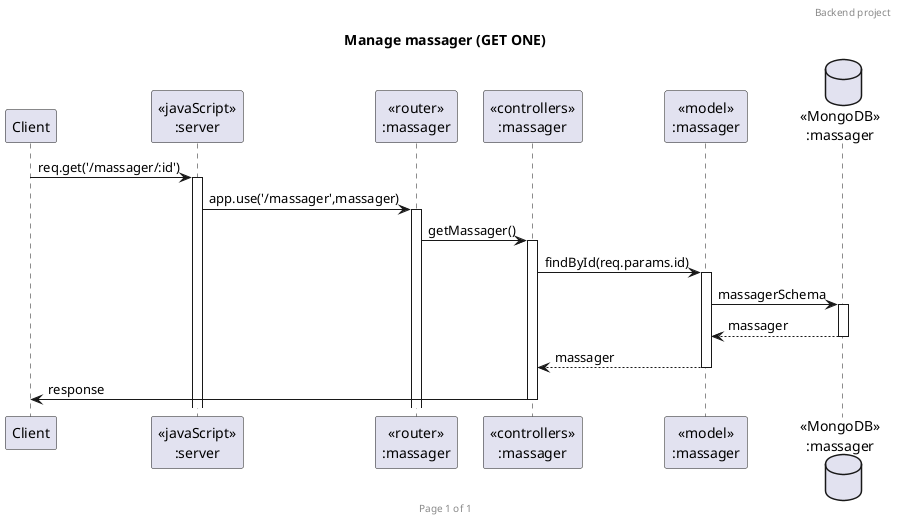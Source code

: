 @startuml Manage massager (GET ONE)

header Backend project 
footer Page %page% of %lastpage%
title "Manage massager (GET ONE)"

participant "Client" as client
participant "<<javaScript>>\n:server" as server
participant "<<router>>\n:massager" as routerAppointmnent
participant "<<controllers>>\n:massager" as controllermassager
participant "<<model>>\n:massager" as modelmassager
database "<<MongoDB>>\n:massager" as massagerDatabase

client->server ++:req.get('/massager/:id')
server->routerAppointmnent ++:app.use('/massager',massager)
routerAppointmnent -> controllermassager ++:getMassager()
controllermassager->modelmassager ++:findById(req.params.id)
modelmassager ->massagerDatabase ++: massagerSchema
massagerDatabase --> modelmassager --: massager
controllermassager <-- modelmassager --: massager
controllermassager->client --:response

@enduml
